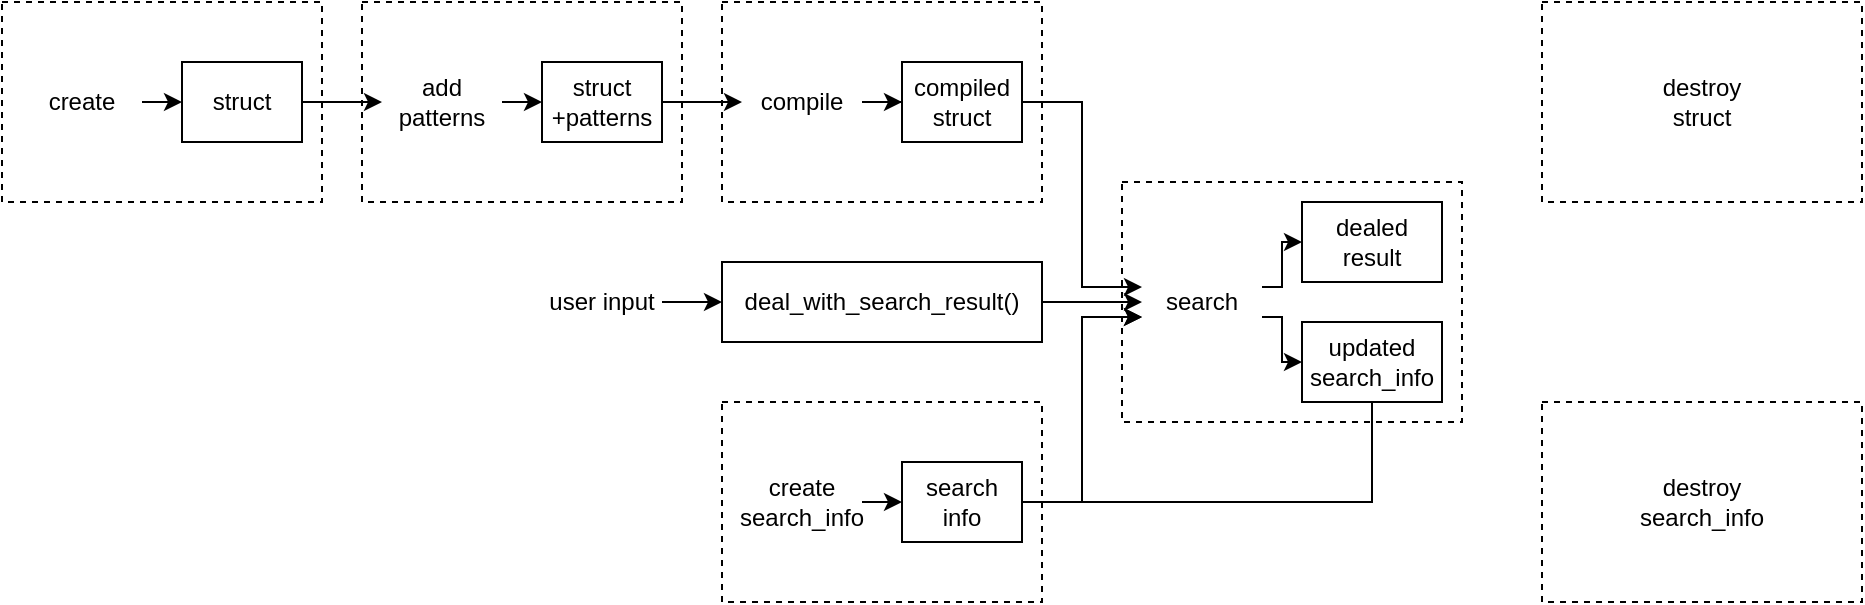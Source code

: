<mxfile version="21.6.8" type="github">
  <diagram name="第 1 页" id="pvg0zaXt-YUNM_NyXzsP">
    <mxGraphModel dx="1195" dy="608" grid="1" gridSize="10" guides="1" tooltips="1" connect="1" arrows="1" fold="1" page="1" pageScale="1" pageWidth="1169" pageHeight="827" math="0" shadow="0">
      <root>
        <mxCell id="0" />
        <mxCell id="1" parent="0" />
        <mxCell id="F31uuGne2R7LKTNITNMI-1" value="" style="rounded=0;whiteSpace=wrap;html=1;dashed=1;" vertex="1" parent="1">
          <mxGeometry x="40" y="140" width="160" height="100" as="geometry" />
        </mxCell>
        <mxCell id="F31uuGne2R7LKTNITNMI-2" value="" style="rounded=0;whiteSpace=wrap;html=1;dashed=1;" vertex="1" parent="1">
          <mxGeometry x="220" y="140" width="160" height="100" as="geometry" />
        </mxCell>
        <mxCell id="F31uuGne2R7LKTNITNMI-3" value="" style="rounded=0;whiteSpace=wrap;html=1;dashed=1;" vertex="1" parent="1">
          <mxGeometry x="400" y="140" width="160" height="100" as="geometry" />
        </mxCell>
        <mxCell id="F31uuGne2R7LKTNITNMI-4" value="" style="rounded=0;whiteSpace=wrap;html=1;dashed=1;" vertex="1" parent="1">
          <mxGeometry x="600" y="230" width="170" height="120" as="geometry" />
        </mxCell>
        <mxCell id="F31uuGne2R7LKTNITNMI-5" value="" style="rounded=0;whiteSpace=wrap;html=1;dashed=1;" vertex="1" parent="1">
          <mxGeometry x="400" y="340" width="160" height="100" as="geometry" />
        </mxCell>
        <mxCell id="F31uuGne2R7LKTNITNMI-6" value="" style="rounded=0;whiteSpace=wrap;html=1;dashed=1;" vertex="1" parent="1">
          <mxGeometry x="810" y="140" width="160" height="100" as="geometry" />
        </mxCell>
        <mxCell id="F31uuGne2R7LKTNITNMI-9" value="" style="rounded=0;whiteSpace=wrap;html=1;dashed=1;" vertex="1" parent="1">
          <mxGeometry x="810" y="340" width="160" height="100" as="geometry" />
        </mxCell>
        <mxCell id="F31uuGne2R7LKTNITNMI-10" value="create" style="text;html=1;strokeColor=none;fillColor=none;align=center;verticalAlign=middle;whiteSpace=wrap;rounded=0;rotation=0;" vertex="1" parent="1">
          <mxGeometry x="50" y="175" width="60" height="30" as="geometry" />
        </mxCell>
        <mxCell id="F31uuGne2R7LKTNITNMI-17" style="edgeStyle=orthogonalEdgeStyle;rounded=0;orthogonalLoop=1;jettySize=auto;html=1;exitX=1;exitY=0.5;exitDx=0;exitDy=0;entryX=0;entryY=0.5;entryDx=0;entryDy=0;" edge="1" parent="1" source="F31uuGne2R7LKTNITNMI-11" target="F31uuGne2R7LKTNITNMI-16">
          <mxGeometry relative="1" as="geometry" />
        </mxCell>
        <mxCell id="F31uuGne2R7LKTNITNMI-11" value="struct" style="rounded=0;whiteSpace=wrap;html=1;spacingLeft=0;" vertex="1" parent="1">
          <mxGeometry x="130" y="170" width="60" height="40" as="geometry" />
        </mxCell>
        <mxCell id="F31uuGne2R7LKTNITNMI-14" value="" style="endArrow=classic;html=1;rounded=0;entryX=0;entryY=0.5;entryDx=0;entryDy=0;exitX=1;exitY=0.5;exitDx=0;exitDy=0;" edge="1" parent="1" source="F31uuGne2R7LKTNITNMI-10" target="F31uuGne2R7LKTNITNMI-11">
          <mxGeometry width="50" height="50" relative="1" as="geometry">
            <mxPoint x="90" y="190" as="sourcePoint" />
            <mxPoint x="540" y="320" as="targetPoint" />
          </mxGeometry>
        </mxCell>
        <mxCell id="F31uuGne2R7LKTNITNMI-24" style="edgeStyle=orthogonalEdgeStyle;rounded=0;orthogonalLoop=1;jettySize=auto;html=1;exitX=1;exitY=0.5;exitDx=0;exitDy=0;entryX=0;entryY=0.5;entryDx=0;entryDy=0;" edge="1" parent="1" source="F31uuGne2R7LKTNITNMI-16" target="F31uuGne2R7LKTNITNMI-23">
          <mxGeometry relative="1" as="geometry" />
        </mxCell>
        <mxCell id="F31uuGne2R7LKTNITNMI-16" value="add patterns" style="text;html=1;strokeColor=none;fillColor=none;align=center;verticalAlign=middle;whiteSpace=wrap;rounded=0;" vertex="1" parent="1">
          <mxGeometry x="230" y="175" width="60" height="30" as="geometry" />
        </mxCell>
        <mxCell id="F31uuGne2R7LKTNITNMI-27" style="edgeStyle=orthogonalEdgeStyle;rounded=0;orthogonalLoop=1;jettySize=auto;html=1;exitX=1;exitY=0.5;exitDx=0;exitDy=0;entryX=0;entryY=0.5;entryDx=0;entryDy=0;" edge="1" parent="1" source="F31uuGne2R7LKTNITNMI-23" target="F31uuGne2R7LKTNITNMI-25">
          <mxGeometry relative="1" as="geometry" />
        </mxCell>
        <mxCell id="F31uuGne2R7LKTNITNMI-23" value="struct +patterns" style="rounded=0;whiteSpace=wrap;html=1;spacingLeft=0;" vertex="1" parent="1">
          <mxGeometry x="310" y="170" width="60" height="40" as="geometry" />
        </mxCell>
        <mxCell id="F31uuGne2R7LKTNITNMI-28" style="edgeStyle=orthogonalEdgeStyle;rounded=0;orthogonalLoop=1;jettySize=auto;html=1;exitX=1;exitY=0.5;exitDx=0;exitDy=0;" edge="1" parent="1" source="F31uuGne2R7LKTNITNMI-25" target="F31uuGne2R7LKTNITNMI-26">
          <mxGeometry relative="1" as="geometry" />
        </mxCell>
        <mxCell id="F31uuGne2R7LKTNITNMI-25" value="compile" style="text;html=1;strokeColor=none;fillColor=none;align=center;verticalAlign=middle;whiteSpace=wrap;rounded=0;" vertex="1" parent="1">
          <mxGeometry x="410" y="175" width="60" height="30" as="geometry" />
        </mxCell>
        <mxCell id="F31uuGne2R7LKTNITNMI-38" style="edgeStyle=orthogonalEdgeStyle;rounded=0;orthogonalLoop=1;jettySize=auto;html=1;entryX=0;entryY=0.25;entryDx=0;entryDy=0;" edge="1" parent="1" source="F31uuGne2R7LKTNITNMI-26" target="F31uuGne2R7LKTNITNMI-35">
          <mxGeometry relative="1" as="geometry" />
        </mxCell>
        <mxCell id="F31uuGne2R7LKTNITNMI-26" value="compiled struct" style="rounded=0;whiteSpace=wrap;html=1;spacingLeft=0;" vertex="1" parent="1">
          <mxGeometry x="490" y="170" width="60" height="40" as="geometry" />
        </mxCell>
        <mxCell id="F31uuGne2R7LKTNITNMI-37" style="edgeStyle=orthogonalEdgeStyle;rounded=0;orthogonalLoop=1;jettySize=auto;html=1;exitX=1;exitY=0.5;exitDx=0;exitDy=0;" edge="1" parent="1" source="F31uuGne2R7LKTNITNMI-29" target="F31uuGne2R7LKTNITNMI-35">
          <mxGeometry relative="1" as="geometry" />
        </mxCell>
        <mxCell id="F31uuGne2R7LKTNITNMI-29" value="deal_with_search_result()" style="rounded=0;whiteSpace=wrap;html=1;" vertex="1" parent="1">
          <mxGeometry x="400" y="270" width="160" height="40" as="geometry" />
        </mxCell>
        <mxCell id="F31uuGne2R7LKTNITNMI-31" style="edgeStyle=orthogonalEdgeStyle;rounded=0;orthogonalLoop=1;jettySize=auto;html=1;exitX=1;exitY=0.5;exitDx=0;exitDy=0;entryX=0;entryY=0.5;entryDx=0;entryDy=0;" edge="1" parent="1" source="F31uuGne2R7LKTNITNMI-30" target="F31uuGne2R7LKTNITNMI-29">
          <mxGeometry relative="1" as="geometry" />
        </mxCell>
        <mxCell id="F31uuGne2R7LKTNITNMI-30" value="user input" style="text;html=1;strokeColor=none;fillColor=none;align=center;verticalAlign=middle;whiteSpace=wrap;rounded=0;" vertex="1" parent="1">
          <mxGeometry x="310" y="275" width="60" height="30" as="geometry" />
        </mxCell>
        <mxCell id="F31uuGne2R7LKTNITNMI-34" style="edgeStyle=orthogonalEdgeStyle;rounded=0;orthogonalLoop=1;jettySize=auto;html=1;exitX=1;exitY=0.5;exitDx=0;exitDy=0;entryX=0;entryY=0.5;entryDx=0;entryDy=0;" edge="1" parent="1" source="F31uuGne2R7LKTNITNMI-32" target="F31uuGne2R7LKTNITNMI-33">
          <mxGeometry relative="1" as="geometry" />
        </mxCell>
        <mxCell id="F31uuGne2R7LKTNITNMI-32" value="create search_info" style="text;html=1;strokeColor=none;fillColor=none;align=center;verticalAlign=middle;whiteSpace=wrap;rounded=0;" vertex="1" parent="1">
          <mxGeometry x="410" y="375" width="60" height="30" as="geometry" />
        </mxCell>
        <mxCell id="F31uuGne2R7LKTNITNMI-36" style="edgeStyle=orthogonalEdgeStyle;rounded=0;orthogonalLoop=1;jettySize=auto;html=1;exitX=1;exitY=0.5;exitDx=0;exitDy=0;entryX=0;entryY=0.75;entryDx=0;entryDy=0;" edge="1" parent="1" source="F31uuGne2R7LKTNITNMI-33" target="F31uuGne2R7LKTNITNMI-35">
          <mxGeometry relative="1" as="geometry" />
        </mxCell>
        <mxCell id="F31uuGne2R7LKTNITNMI-33" value="search info" style="rounded=0;whiteSpace=wrap;html=1;spacingLeft=0;" vertex="1" parent="1">
          <mxGeometry x="490" y="370" width="60" height="40" as="geometry" />
        </mxCell>
        <mxCell id="F31uuGne2R7LKTNITNMI-48" style="edgeStyle=orthogonalEdgeStyle;rounded=0;orthogonalLoop=1;jettySize=auto;html=1;exitX=1;exitY=0.75;exitDx=0;exitDy=0;" edge="1" parent="1" source="F31uuGne2R7LKTNITNMI-35" target="F31uuGne2R7LKTNITNMI-41">
          <mxGeometry relative="1" as="geometry">
            <Array as="points">
              <mxPoint x="680" y="298" />
              <mxPoint x="680" y="320" />
            </Array>
          </mxGeometry>
        </mxCell>
        <mxCell id="F31uuGne2R7LKTNITNMI-56" style="edgeStyle=orthogonalEdgeStyle;rounded=0;orthogonalLoop=1;jettySize=auto;html=1;exitX=1;exitY=0.25;exitDx=0;exitDy=0;entryX=0;entryY=0.5;entryDx=0;entryDy=0;" edge="1" parent="1" source="F31uuGne2R7LKTNITNMI-35" target="F31uuGne2R7LKTNITNMI-42">
          <mxGeometry relative="1" as="geometry">
            <Array as="points">
              <mxPoint x="680" y="283" />
              <mxPoint x="680" y="260" />
            </Array>
          </mxGeometry>
        </mxCell>
        <mxCell id="F31uuGne2R7LKTNITNMI-35" value="search" style="text;html=1;strokeColor=none;fillColor=none;align=center;verticalAlign=middle;whiteSpace=wrap;rounded=0;" vertex="1" parent="1">
          <mxGeometry x="610" y="275" width="60" height="30" as="geometry" />
        </mxCell>
        <mxCell id="F31uuGne2R7LKTNITNMI-58" style="edgeStyle=orthogonalEdgeStyle;rounded=0;orthogonalLoop=1;jettySize=auto;html=1;exitX=0.5;exitY=1;exitDx=0;exitDy=0;entryX=0;entryY=0.75;entryDx=0;entryDy=0;" edge="1" parent="1" source="F31uuGne2R7LKTNITNMI-41" target="F31uuGne2R7LKTNITNMI-35">
          <mxGeometry relative="1" as="geometry">
            <Array as="points">
              <mxPoint x="725" y="390" />
              <mxPoint x="580" y="390" />
              <mxPoint x="580" y="298" />
            </Array>
          </mxGeometry>
        </mxCell>
        <mxCell id="F31uuGne2R7LKTNITNMI-41" value="updated search_info" style="rounded=0;whiteSpace=wrap;html=1;spacingLeft=0;" vertex="1" parent="1">
          <mxGeometry x="690" y="300" width="70" height="40" as="geometry" />
        </mxCell>
        <mxCell id="F31uuGne2R7LKTNITNMI-42" value="dealed result" style="rounded=0;whiteSpace=wrap;html=1;spacingLeft=0;" vertex="1" parent="1">
          <mxGeometry x="690" y="240" width="70" height="40" as="geometry" />
        </mxCell>
        <mxCell id="F31uuGne2R7LKTNITNMI-59" value="destroy struct" style="text;html=1;strokeColor=none;fillColor=none;align=center;verticalAlign=middle;whiteSpace=wrap;rounded=0;" vertex="1" parent="1">
          <mxGeometry x="860" y="175" width="60" height="30" as="geometry" />
        </mxCell>
        <mxCell id="F31uuGne2R7LKTNITNMI-60" value="destroy search_info" style="text;html=1;strokeColor=none;fillColor=none;align=center;verticalAlign=middle;whiteSpace=wrap;rounded=0;" vertex="1" parent="1">
          <mxGeometry x="860" y="375" width="60" height="30" as="geometry" />
        </mxCell>
      </root>
    </mxGraphModel>
  </diagram>
</mxfile>
